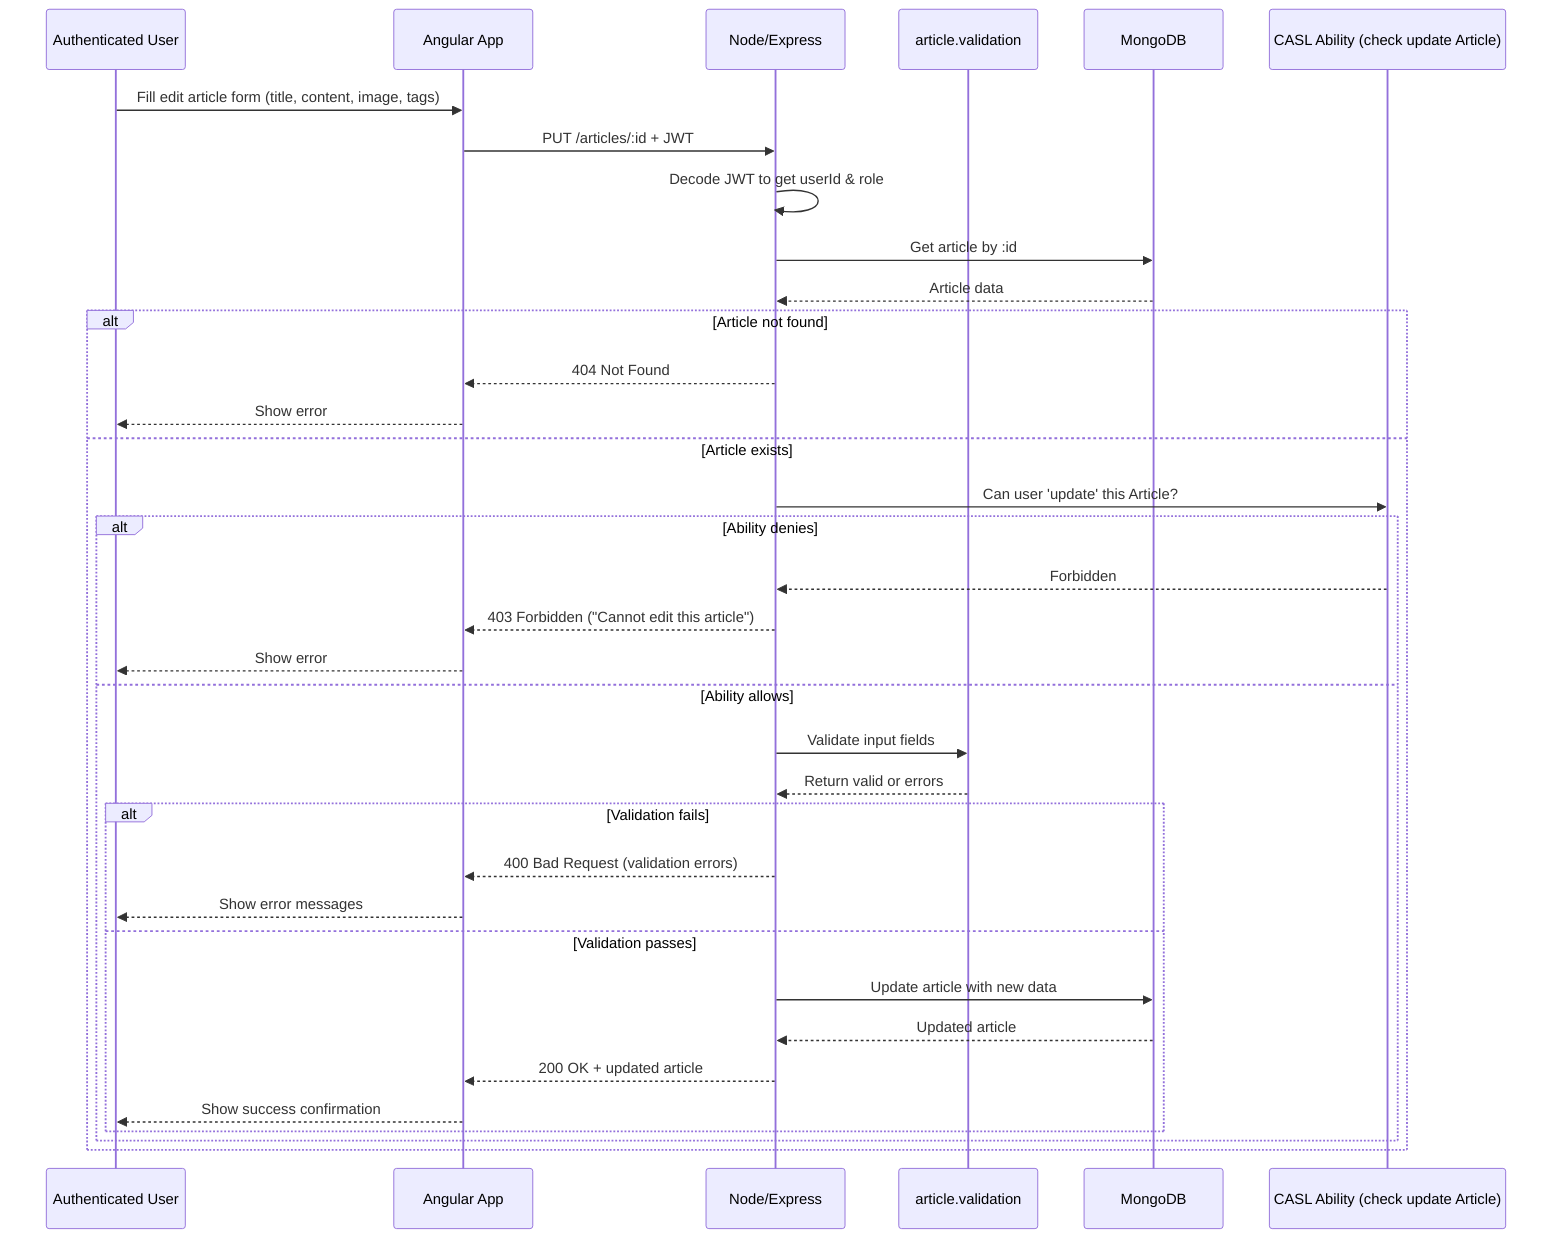 sequenceDiagram
    participant User as Authenticated User
    participant Frontend as Angular App
    participant Backend as Node/Express
    participant Validation as article.validation
    participant MongoDB
    participant CASL as CASL Ability (check update Article)

    %% User requests to edit article
    User->>Frontend: Fill edit article form (title, content, image, tags)
    Frontend->>Backend: PUT /articles/:id + JWT

    %% Step 1: Decode JWT
    Backend->>Backend: Decode JWT to get userId & role

    %% Step 2: Fetch article first
    Backend->>MongoDB: Get article by :id
    MongoDB-->>Backend: Article data
    alt Article not found
        Backend-->>Frontend: 404 Not Found
        Frontend-->>User: Show error
    else Article exists
        %% Step 3: Ability check with article context
        Backend->>CASL: Can user 'update' this Article?
        alt Ability denies
            CASL-->>Backend: Forbidden
            Backend-->>Frontend: 403 Forbidden ("Cannot edit this article")
            Frontend-->>User: Show error
        else Ability allows
            %% Step 4: Validate input
            Backend->>Validation: Validate input fields
            Validation-->>Backend: Return valid or errors
            alt Validation fails
                Backend-->>Frontend: 400 Bad Request (validation errors)
                Frontend-->>User: Show error messages
            else Validation passes
                %% Step 5: Update article
                Backend->>MongoDB: Update article with new data
                MongoDB-->>Backend: Updated article
                Backend-->>Frontend: 200 OK + updated article
                Frontend-->>User: Show success confirmation
            end
        end
    end